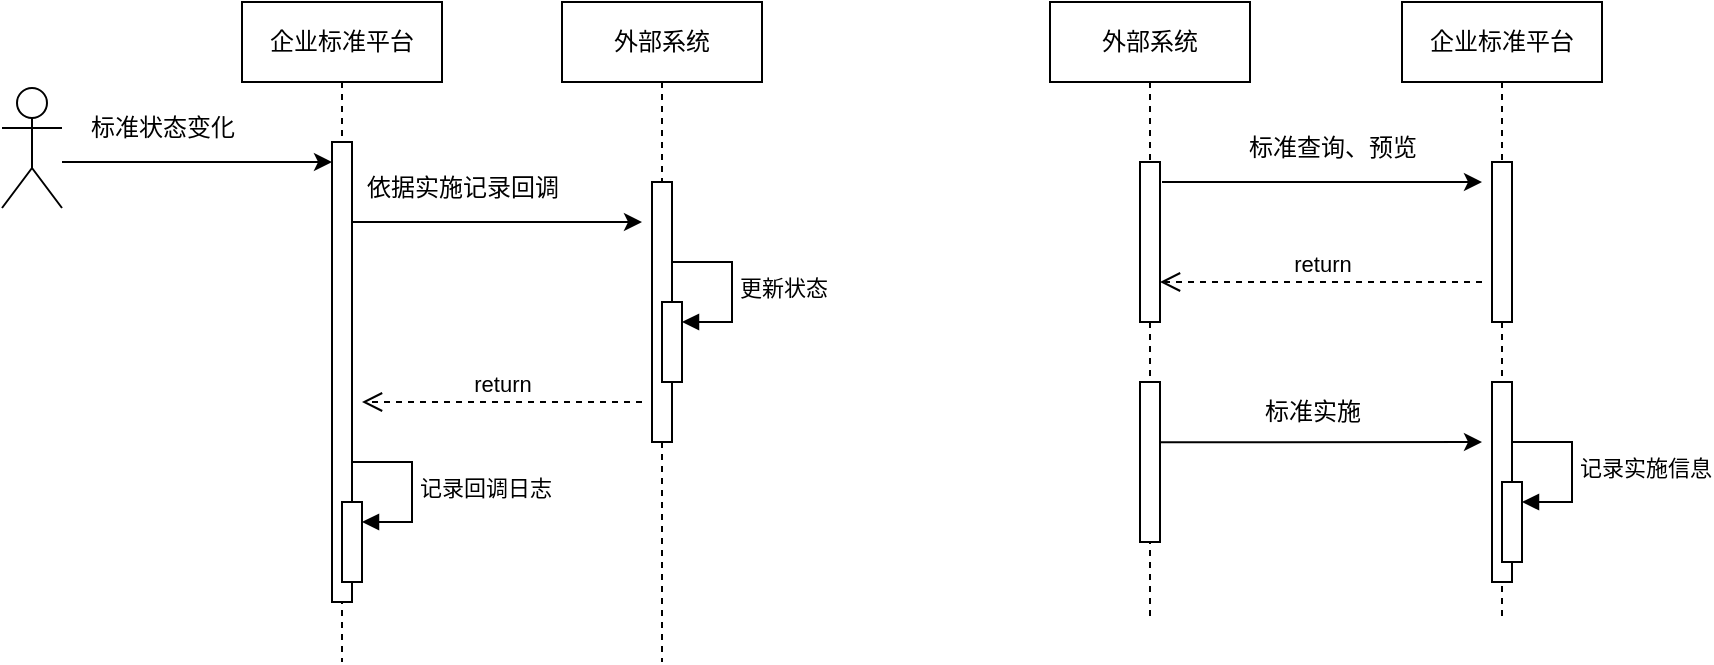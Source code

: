 <mxfile version="21.5.2" type="github">
  <diagram name="第 1 页" id="o2fIaWnu4HoEEFe0VgZV">
    <mxGraphModel dx="1427" dy="295" grid="1" gridSize="10" guides="1" tooltips="1" connect="1" arrows="1" fold="1" page="1" pageScale="1" pageWidth="827" pageHeight="1169" math="0" shadow="0">
      <root>
        <mxCell id="0" />
        <mxCell id="1" parent="0" />
        <mxCell id="4W64quZBm2Fbu12v_Kx8-2" value="企业标准平台" style="shape=umlLifeline;perimeter=lifelinePerimeter;whiteSpace=wrap;html=1;container=1;dropTarget=0;collapsible=0;recursiveResize=0;outlineConnect=0;portConstraint=eastwest;newEdgeStyle={&quot;edgeStyle&quot;:&quot;elbowEdgeStyle&quot;,&quot;elbow&quot;:&quot;vertical&quot;,&quot;curved&quot;:0,&quot;rounded&quot;:0};" vertex="1" parent="1">
          <mxGeometry x="540" y="60" width="100" height="310" as="geometry" />
        </mxCell>
        <mxCell id="4W64quZBm2Fbu12v_Kx8-5" value="" style="html=1;points=[];perimeter=orthogonalPerimeter;outlineConnect=0;targetShapes=umlLifeline;portConstraint=eastwest;newEdgeStyle={&quot;edgeStyle&quot;:&quot;elbowEdgeStyle&quot;,&quot;elbow&quot;:&quot;vertical&quot;,&quot;curved&quot;:0,&quot;rounded&quot;:0};" vertex="1" parent="4W64quZBm2Fbu12v_Kx8-2">
          <mxGeometry x="45" y="80" width="10" height="80" as="geometry" />
        </mxCell>
        <mxCell id="4W64quZBm2Fbu12v_Kx8-12" value="" style="html=1;points=[];perimeter=orthogonalPerimeter;outlineConnect=0;targetShapes=umlLifeline;portConstraint=eastwest;newEdgeStyle={&quot;edgeStyle&quot;:&quot;elbowEdgeStyle&quot;,&quot;elbow&quot;:&quot;vertical&quot;,&quot;curved&quot;:0,&quot;rounded&quot;:0};" vertex="1" parent="4W64quZBm2Fbu12v_Kx8-2">
          <mxGeometry x="45" y="190" width="10" height="100" as="geometry" />
        </mxCell>
        <mxCell id="4W64quZBm2Fbu12v_Kx8-15" value="" style="html=1;points=[];perimeter=orthogonalPerimeter;outlineConnect=0;targetShapes=umlLifeline;portConstraint=eastwest;newEdgeStyle={&quot;edgeStyle&quot;:&quot;elbowEdgeStyle&quot;,&quot;elbow&quot;:&quot;vertical&quot;,&quot;curved&quot;:0,&quot;rounded&quot;:0};" vertex="1" parent="4W64quZBm2Fbu12v_Kx8-2">
          <mxGeometry x="50" y="240" width="10" height="40" as="geometry" />
        </mxCell>
        <mxCell id="4W64quZBm2Fbu12v_Kx8-16" value="记录实施信息" style="html=1;align=left;spacingLeft=2;endArrow=block;rounded=0;edgeStyle=orthogonalEdgeStyle;curved=0;rounded=0;" edge="1" target="4W64quZBm2Fbu12v_Kx8-15" parent="4W64quZBm2Fbu12v_Kx8-2">
          <mxGeometry relative="1" as="geometry">
            <mxPoint x="55" y="220" as="sourcePoint" />
            <Array as="points">
              <mxPoint x="85" y="250" />
            </Array>
          </mxGeometry>
        </mxCell>
        <mxCell id="4W64quZBm2Fbu12v_Kx8-3" value="外部系统" style="shape=umlLifeline;perimeter=lifelinePerimeter;whiteSpace=wrap;html=1;container=1;dropTarget=0;collapsible=0;recursiveResize=0;outlineConnect=0;portConstraint=eastwest;newEdgeStyle={&quot;edgeStyle&quot;:&quot;elbowEdgeStyle&quot;,&quot;elbow&quot;:&quot;vertical&quot;,&quot;curved&quot;:0,&quot;rounded&quot;:0};" vertex="1" parent="1">
          <mxGeometry x="364" y="60" width="100" height="310" as="geometry" />
        </mxCell>
        <mxCell id="4W64quZBm2Fbu12v_Kx8-20" style="edgeStyle=elbowEdgeStyle;rounded=0;orthogonalLoop=1;jettySize=auto;html=1;elbow=vertical;curved=0;" edge="1" parent="4W64quZBm2Fbu12v_Kx8-3" source="4W64quZBm2Fbu12v_Kx8-4" target="4W64quZBm2Fbu12v_Kx8-3">
          <mxGeometry relative="1" as="geometry" />
        </mxCell>
        <mxCell id="4W64quZBm2Fbu12v_Kx8-4" value="" style="html=1;points=[];perimeter=orthogonalPerimeter;outlineConnect=0;targetShapes=umlLifeline;portConstraint=eastwest;newEdgeStyle={&quot;edgeStyle&quot;:&quot;elbowEdgeStyle&quot;,&quot;elbow&quot;:&quot;vertical&quot;,&quot;curved&quot;:0,&quot;rounded&quot;:0};" vertex="1" parent="4W64quZBm2Fbu12v_Kx8-3">
          <mxGeometry x="45" y="80" width="10" height="80" as="geometry" />
        </mxCell>
        <mxCell id="4W64quZBm2Fbu12v_Kx8-11" value="" style="html=1;points=[];perimeter=orthogonalPerimeter;outlineConnect=0;targetShapes=umlLifeline;portConstraint=eastwest;newEdgeStyle={&quot;edgeStyle&quot;:&quot;elbowEdgeStyle&quot;,&quot;elbow&quot;:&quot;vertical&quot;,&quot;curved&quot;:0,&quot;rounded&quot;:0};" vertex="1" parent="4W64quZBm2Fbu12v_Kx8-3">
          <mxGeometry x="45" y="190" width="10" height="80" as="geometry" />
        </mxCell>
        <mxCell id="4W64quZBm2Fbu12v_Kx8-6" style="edgeStyle=elbowEdgeStyle;rounded=0;orthogonalLoop=1;jettySize=auto;html=1;elbow=vertical;curved=0;" edge="1" parent="1">
          <mxGeometry relative="1" as="geometry">
            <mxPoint x="420" y="150" as="sourcePoint" />
            <mxPoint x="580" y="150" as="targetPoint" />
            <Array as="points" />
          </mxGeometry>
        </mxCell>
        <mxCell id="4W64quZBm2Fbu12v_Kx8-8" value="标准查询、预览" style="text;html=1;align=center;verticalAlign=middle;resizable=0;points=[];autosize=1;strokeColor=none;fillColor=none;" vertex="1" parent="1">
          <mxGeometry x="450" y="118" width="110" height="30" as="geometry" />
        </mxCell>
        <mxCell id="4W64quZBm2Fbu12v_Kx8-10" value="return" style="html=1;verticalAlign=bottom;endArrow=open;dashed=1;endSize=8;edgeStyle=elbowEdgeStyle;elbow=vertical;curved=0;rounded=0;" edge="1" parent="1" target="4W64quZBm2Fbu12v_Kx8-4">
          <mxGeometry relative="1" as="geometry">
            <mxPoint x="580" y="200" as="sourcePoint" />
            <mxPoint x="420" y="200" as="targetPoint" />
          </mxGeometry>
        </mxCell>
        <mxCell id="4W64quZBm2Fbu12v_Kx8-13" style="edgeStyle=elbowEdgeStyle;rounded=0;orthogonalLoop=1;jettySize=auto;html=1;elbow=vertical;curved=0;" edge="1" parent="1">
          <mxGeometry relative="1" as="geometry">
            <mxPoint x="419" y="280.143" as="sourcePoint" />
            <mxPoint x="580" y="280" as="targetPoint" />
          </mxGeometry>
        </mxCell>
        <mxCell id="4W64quZBm2Fbu12v_Kx8-14" value="标准实施" style="text;html=1;align=center;verticalAlign=middle;resizable=0;points=[];autosize=1;strokeColor=none;fillColor=none;" vertex="1" parent="1">
          <mxGeometry x="460" y="250" width="70" height="30" as="geometry" />
        </mxCell>
        <mxCell id="4W64quZBm2Fbu12v_Kx8-17" value="企业标准平台" style="shape=umlLifeline;perimeter=lifelinePerimeter;whiteSpace=wrap;html=1;container=1;dropTarget=0;collapsible=0;recursiveResize=0;outlineConnect=0;portConstraint=eastwest;newEdgeStyle={&quot;edgeStyle&quot;:&quot;elbowEdgeStyle&quot;,&quot;elbow&quot;:&quot;vertical&quot;,&quot;curved&quot;:0,&quot;rounded&quot;:0};" vertex="1" parent="1">
          <mxGeometry x="-40" y="60" width="100" height="330" as="geometry" />
        </mxCell>
        <mxCell id="4W64quZBm2Fbu12v_Kx8-19" value="" style="html=1;points=[];perimeter=orthogonalPerimeter;outlineConnect=0;targetShapes=umlLifeline;portConstraint=eastwest;newEdgeStyle={&quot;edgeStyle&quot;:&quot;elbowEdgeStyle&quot;,&quot;elbow&quot;:&quot;vertical&quot;,&quot;curved&quot;:0,&quot;rounded&quot;:0};" vertex="1" parent="4W64quZBm2Fbu12v_Kx8-17">
          <mxGeometry x="45" y="70" width="10" height="230" as="geometry" />
        </mxCell>
        <mxCell id="4W64quZBm2Fbu12v_Kx8-40" value="" style="html=1;points=[];perimeter=orthogonalPerimeter;outlineConnect=0;targetShapes=umlLifeline;portConstraint=eastwest;newEdgeStyle={&quot;edgeStyle&quot;:&quot;elbowEdgeStyle&quot;,&quot;elbow&quot;:&quot;vertical&quot;,&quot;curved&quot;:0,&quot;rounded&quot;:0};" vertex="1" parent="4W64quZBm2Fbu12v_Kx8-17">
          <mxGeometry x="50" y="250" width="10" height="40" as="geometry" />
        </mxCell>
        <mxCell id="4W64quZBm2Fbu12v_Kx8-41" value="记录回调日志" style="html=1;align=left;spacingLeft=2;endArrow=block;rounded=0;edgeStyle=orthogonalEdgeStyle;curved=0;rounded=0;" edge="1" target="4W64quZBm2Fbu12v_Kx8-40" parent="4W64quZBm2Fbu12v_Kx8-17">
          <mxGeometry relative="1" as="geometry">
            <mxPoint x="55" y="230" as="sourcePoint" />
            <Array as="points">
              <mxPoint x="85" y="260" />
            </Array>
          </mxGeometry>
        </mxCell>
        <mxCell id="4W64quZBm2Fbu12v_Kx8-18" value="外部系统" style="shape=umlLifeline;perimeter=lifelinePerimeter;whiteSpace=wrap;html=1;container=1;dropTarget=0;collapsible=0;recursiveResize=0;outlineConnect=0;portConstraint=eastwest;newEdgeStyle={&quot;edgeStyle&quot;:&quot;elbowEdgeStyle&quot;,&quot;elbow&quot;:&quot;vertical&quot;,&quot;curved&quot;:0,&quot;rounded&quot;:0};" vertex="1" parent="1">
          <mxGeometry x="120" y="60" width="100" height="330" as="geometry" />
        </mxCell>
        <mxCell id="4W64quZBm2Fbu12v_Kx8-32" value="" style="html=1;points=[];perimeter=orthogonalPerimeter;outlineConnect=0;targetShapes=umlLifeline;portConstraint=eastwest;newEdgeStyle={&quot;edgeStyle&quot;:&quot;elbowEdgeStyle&quot;,&quot;elbow&quot;:&quot;vertical&quot;,&quot;curved&quot;:0,&quot;rounded&quot;:0};" vertex="1" parent="4W64quZBm2Fbu12v_Kx8-18">
          <mxGeometry x="45" y="90" width="10" height="130" as="geometry" />
        </mxCell>
        <mxCell id="4W64quZBm2Fbu12v_Kx8-35" value="" style="html=1;points=[];perimeter=orthogonalPerimeter;outlineConnect=0;targetShapes=umlLifeline;portConstraint=eastwest;newEdgeStyle={&quot;edgeStyle&quot;:&quot;elbowEdgeStyle&quot;,&quot;elbow&quot;:&quot;vertical&quot;,&quot;curved&quot;:0,&quot;rounded&quot;:0};" vertex="1" parent="4W64quZBm2Fbu12v_Kx8-18">
          <mxGeometry x="50" y="150" width="10" height="40" as="geometry" />
        </mxCell>
        <mxCell id="4W64quZBm2Fbu12v_Kx8-36" value="更新状态" style="html=1;align=left;spacingLeft=2;endArrow=block;rounded=0;edgeStyle=orthogonalEdgeStyle;curved=0;rounded=0;" edge="1" target="4W64quZBm2Fbu12v_Kx8-35" parent="4W64quZBm2Fbu12v_Kx8-18">
          <mxGeometry relative="1" as="geometry">
            <mxPoint x="55" y="130" as="sourcePoint" />
            <Array as="points">
              <mxPoint x="85" y="160" />
            </Array>
          </mxGeometry>
        </mxCell>
        <mxCell id="4W64quZBm2Fbu12v_Kx8-30" style="edgeStyle=orthogonalEdgeStyle;rounded=0;orthogonalLoop=1;jettySize=auto;html=1;" edge="1" parent="1" target="4W64quZBm2Fbu12v_Kx8-19">
          <mxGeometry relative="1" as="geometry">
            <mxPoint x="-130" y="140" as="sourcePoint" />
            <mxPoint y="140" as="targetPoint" />
            <Array as="points">
              <mxPoint x="-30" y="140" />
              <mxPoint x="-30" y="140" />
            </Array>
          </mxGeometry>
        </mxCell>
        <mxCell id="4W64quZBm2Fbu12v_Kx8-21" value="" style="shape=umlActor;verticalLabelPosition=bottom;verticalAlign=top;html=1;" vertex="1" parent="1">
          <mxGeometry x="-160" y="103" width="30" height="60" as="geometry" />
        </mxCell>
        <mxCell id="4W64quZBm2Fbu12v_Kx8-31" value="标准状态变化" style="text;html=1;align=center;verticalAlign=middle;resizable=0;points=[];autosize=1;strokeColor=none;fillColor=none;" vertex="1" parent="1">
          <mxGeometry x="-130" y="108" width="100" height="30" as="geometry" />
        </mxCell>
        <mxCell id="4W64quZBm2Fbu12v_Kx8-33" style="edgeStyle=elbowEdgeStyle;rounded=0;orthogonalLoop=1;jettySize=auto;html=1;elbow=vertical;curved=0;" edge="1" parent="1" source="4W64quZBm2Fbu12v_Kx8-19">
          <mxGeometry relative="1" as="geometry">
            <mxPoint x="160" y="170" as="targetPoint" />
          </mxGeometry>
        </mxCell>
        <mxCell id="4W64quZBm2Fbu12v_Kx8-34" value="依据实施记录回调" style="text;html=1;align=center;verticalAlign=middle;resizable=0;points=[];autosize=1;strokeColor=none;fillColor=none;" vertex="1" parent="1">
          <mxGeometry x="10" y="138" width="120" height="30" as="geometry" />
        </mxCell>
        <mxCell id="4W64quZBm2Fbu12v_Kx8-38" value="return" style="html=1;verticalAlign=bottom;endArrow=open;dashed=1;endSize=8;edgeStyle=elbowEdgeStyle;elbow=vertical;curved=0;rounded=0;" edge="1" parent="1">
          <mxGeometry relative="1" as="geometry">
            <mxPoint x="160" y="260" as="sourcePoint" />
            <mxPoint x="20" y="260" as="targetPoint" />
          </mxGeometry>
        </mxCell>
      </root>
    </mxGraphModel>
  </diagram>
</mxfile>
